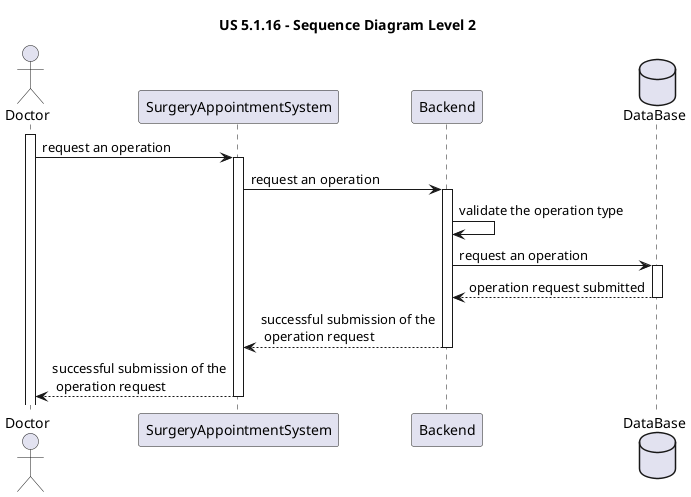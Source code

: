 ﻿@startuml
'https://plantuml.com/sequence-diagram

title US 5.1.16 - Sequence Diagram Level 2

actor Doctor
participant SurgeryAppointmentSystem
participant Backend
database DataBase

activate Doctor

Doctor -> SurgeryAppointmentSystem: request an operation

activate SurgeryAppointmentSystem

SurgeryAppointmentSystem -> Backend: request an operation
activate Backend

Backend -> Backend: validate the operation type

Backend -> DataBase:request an operation
activate DataBase

DataBase -->Backend:operation request submitted 
deactivate DataBase

Backend --> SurgeryAppointmentSystem: successful submission of the\n operation request
deactivate Backend

SurgeryAppointmentSystem --> Doctor: successful submission of the\n operation request
deactivate SurgeryAppointmentSystem
@enduml